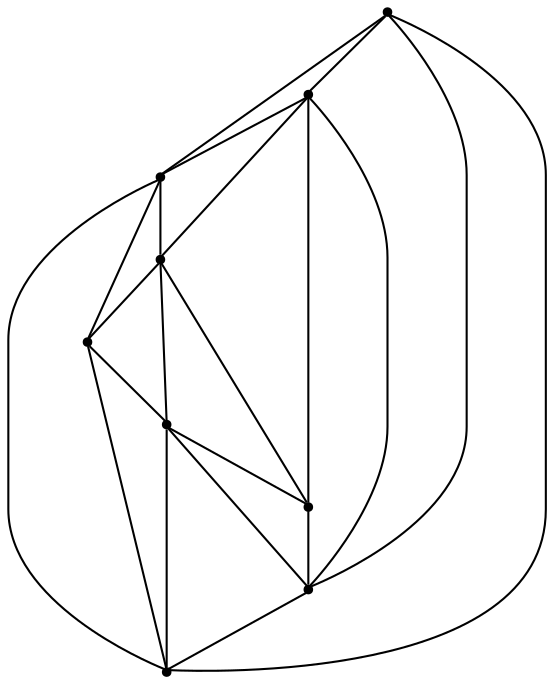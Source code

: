 graph {
  node [shape=point,comment="{\"directed\":false,\"doi\":\"10.1007/978-3-031-49275-4_8\",\"figure\":\"1 (3)\"}"]

  v0 [pos="1556.6386151102472,355.8339011808192"]
  v1 [pos="1390.3412949088424,621.9064582839387"]
  v2 [pos="1440.2284434222142,438.97852977541055"]
  v3 [pos="1373.710539115177,472.23844940118545"]
  v4 [pos="1373.710539115177,405.7204382942392"]
  v5 [pos="1423.600708078389,389.08766870258086"]
  v6 [pos="1224.0418762896536,355.8339011808192"]
  v7 [pos="1406.971001493616,522.1280148758832"]
  v8 [pos="1323.8223413929134,438.97852977541055"]

  v0 -- v1 [id="-1",pos="1556.6386151102472,355.8339011808192 1390.3412949088424,621.9064582839387 1390.3412949088424,621.9064582839387 1390.3412949088424,621.9064582839387"]
  v6 -- v5 [id="-2",pos="1224.0418762896536,355.8339011808192 1423.600708078389,389.08766870258086 1423.600708078389,389.08766870258086 1423.600708078389,389.08766870258086"]
  v6 -- v0 [id="-3",pos="1224.0418762896536,355.8339011808192 1556.6386151102472,355.8339011808192 1556.6386151102472,355.8339011808192 1556.6386151102472,355.8339011808192"]
  v6 -- v8 [id="-4",pos="1224.0418762896536,355.8339011808192 1323.8223413929134,438.97852977541055 1323.8223413929134,438.97852977541055 1323.8223413929134,438.97852977541055"]
  v0 -- v2 [id="-5",pos="1556.6386151102472,355.8339011808192 1440.2284434222142,438.97852977541055 1440.2284434222142,438.97852977541055 1440.2284434222142,438.97852977541055"]
  v2 -- v3 [id="-7",pos="1440.2284434222142,438.97852977541055 1373.710539115177,472.23844940118545 1373.710539115177,472.23844940118545 1373.710539115177,472.23844940118545"]
  v2 -- v4 [id="-8",pos="1440.2284434222142,438.97852977541055 1373.710539115177,405.7204382942392 1373.710539115177,405.7204382942392 1373.710539115177,405.7204382942392"]
  v5 -- v2 [id="-10",pos="1423.600708078389,389.08766870258086 1440.2284434222142,438.97852977541055 1440.2284434222142,438.97852977541055 1440.2284434222142,438.97852977541055"]
  v5 -- v0 [id="-11",pos="1423.600708078389,389.08766870258086 1556.6386151102472,355.8339011808192 1556.6386151102472,355.8339011808192 1556.6386151102472,355.8339011808192"]
  v8 -- v4 [id="-13",pos="1323.8223413929134,438.97852977541055 1373.710539115177,405.7204382942392 1373.710539115177,405.7204382942392 1373.710539115177,405.7204382942392"]
  v8 -- v1 [id="-14",pos="1323.8223413929134,438.97852977541055 1390.3412949088424,621.9064582839387 1390.3412949088424,621.9064582839387 1390.3412949088424,621.9064582839387"]
  v7 -- v1 [id="-16",pos="1406.971001493616,522.1280148758832 1390.3412949088424,621.9064582839387 1390.3412949088424,621.9064582839387 1390.3412949088424,621.9064582839387"]
  v7 -- v2 [id="-17",pos="1406.971001493616,522.1280148758832 1440.2284434222142,438.97852977541055 1440.2284434222142,438.97852977541055 1440.2284434222142,438.97852977541055"]
  v7 -- v3 [id="-18",pos="1406.971001493616,522.1280148758832 1373.710539115177,472.23844940118545 1373.710539115177,472.23844940118545 1373.710539115177,472.23844940118545"]
  v7 -- v0 [id="-19",pos="1406.971001493616,522.1280148758832 1556.6386151102472,355.8339011808192 1556.6386151102472,355.8339011808192 1556.6386151102472,355.8339011808192"]
  v1 -- v6 [id="-22",pos="1390.3412949088424,621.9064582839387 1224.0418762896536,355.8339011808192 1224.0418762896536,355.8339011808192 1224.0418762896536,355.8339011808192"]
  v4 -- v6 [id="-23",pos="1373.710539115177,405.7204382942392 1224.0418762896536,355.8339011808192 1224.0418762896536,355.8339011808192 1224.0418762896536,355.8339011808192"]
  v4 -- v3 [id="-24",pos="1373.710539115177,405.7204382942392 1373.710539115177,472.23844940118545 1373.710539115177,472.23844940118545 1373.710539115177,472.23844940118545"]
  v4 -- v5 [id="-25",pos="1373.710539115177,405.7204382942392 1423.600708078389,389.08766870258086 1423.600708078389,389.08766870258086 1423.600708078389,389.08766870258086"]
  v3 -- v1 [id="-27",pos="1373.710539115177,472.23844940118545 1390.3412949088424,621.9064582839387 1390.3412949088424,621.9064582839387 1390.3412949088424,621.9064582839387"]
  v3 -- v8 [id="-30",pos="1373.710539115177,472.23844940118545 1323.8223413929134,438.97852977541055 1323.8223413929134,438.97852977541055 1323.8223413929134,438.97852977541055"]
}